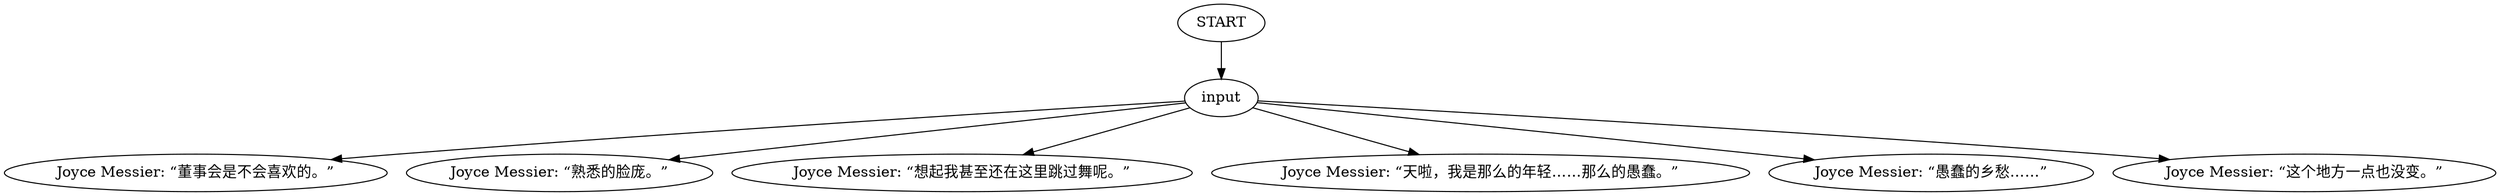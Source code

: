 # VILLAGE / JOYCE barks
# Joyce barks for when she's in the village.
#
#I dared not to move it to her actual folder, cause it's already been inputted and I didn't wanna fuck it up.
# ==================================================
digraph G {
	  0 [label="START"];
	  1 [label="input"];
	  2 [label="Joyce Messier: “董事会是不会喜欢的。”"];
	  4 [label="Joyce Messier: “熟悉的脸庞。”"];
	  5 [label="Joyce Messier: “想起我甚至还在这里跳过舞呢。”"];
	  6 [label="Joyce Messier: “天啦，我是那么的年轻……那么的愚蠢。”"];
	  7 [label="Joyce Messier: “愚蠢的乡愁……”"];
	  8 [label="Joyce Messier: “这个地方一点也没变。”"];
	  0 -> 1
	  1 -> 2
	  1 -> 4
	  1 -> 5
	  1 -> 6
	  1 -> 7
	  1 -> 8
}


